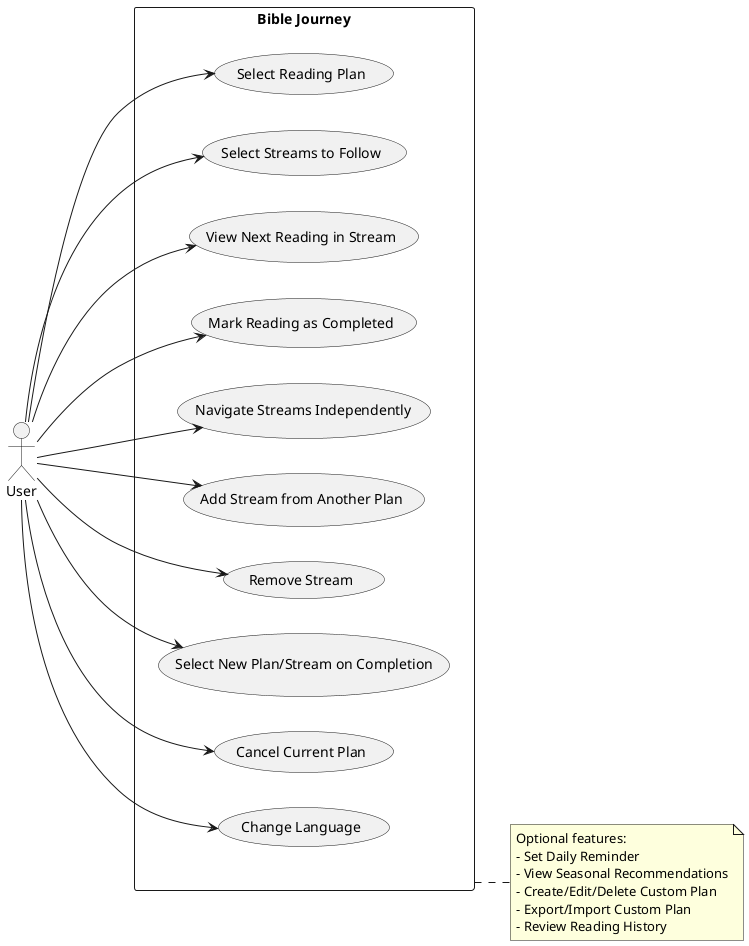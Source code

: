 @startuml

left to right direction

actor User

rectangle "Bible Journey" {
	User --> (Select Reading Plan)
	User --> (Select Streams to Follow)
	User --> (View Next Reading in Stream)
	User --> (Mark Reading as Completed)
	User --> (Navigate Streams Independently)
	User ---> (Add Stream from Another Plan)
	User ---> (Remove Stream)
	User ---> (Select New Plan/Stream on Completion)
	User ---> (Cancel Current Plan)
	User ---> (Change Language)
}

note right of "Bible Journey"
  Optional features:
  - Set Daily Reminder
  - View Seasonal Recommendations
  - Create/Edit/Delete Custom Plan
  - Export/Import Custom Plan
  - Review Reading History
end note

@enduml
